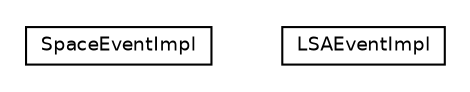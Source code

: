 #!/usr/local/bin/dot
#
# Class diagram 
# Generated by UmlGraph version 4.4 (http://www.spinellis.gr/sw/umlgraph)
#

digraph G {
	edge [fontname="Helvetica",fontsize=10,labelfontname="Helvetica",labelfontsize=10];
	node [fontname="Helvetica",fontsize=10,shape=plaintext];
	// it.apice.sapere.space.observation.impl.SpaceEventImpl
	c9499 [label=<<table border="0" cellborder="1" cellspacing="0" cellpadding="2" port="p" href="./SpaceEventImpl.html">
		<tr><td><table border="0" cellspacing="0" cellpadding="1">
			<tr><td> SpaceEventImpl </td></tr>
		</table></td></tr>
		</table>>, fontname="Helvetica", fontcolor="black", fontsize=9.0];
	// it.apice.sapere.space.observation.impl.LSAEventImpl
	c9500 [label=<<table border="0" cellborder="1" cellspacing="0" cellpadding="2" port="p" href="./LSAEventImpl.html">
		<tr><td><table border="0" cellspacing="0" cellpadding="1">
			<tr><td> LSAEventImpl </td></tr>
		</table></td></tr>
		</table>>, fontname="Helvetica", fontcolor="black", fontsize=9.0];
}


